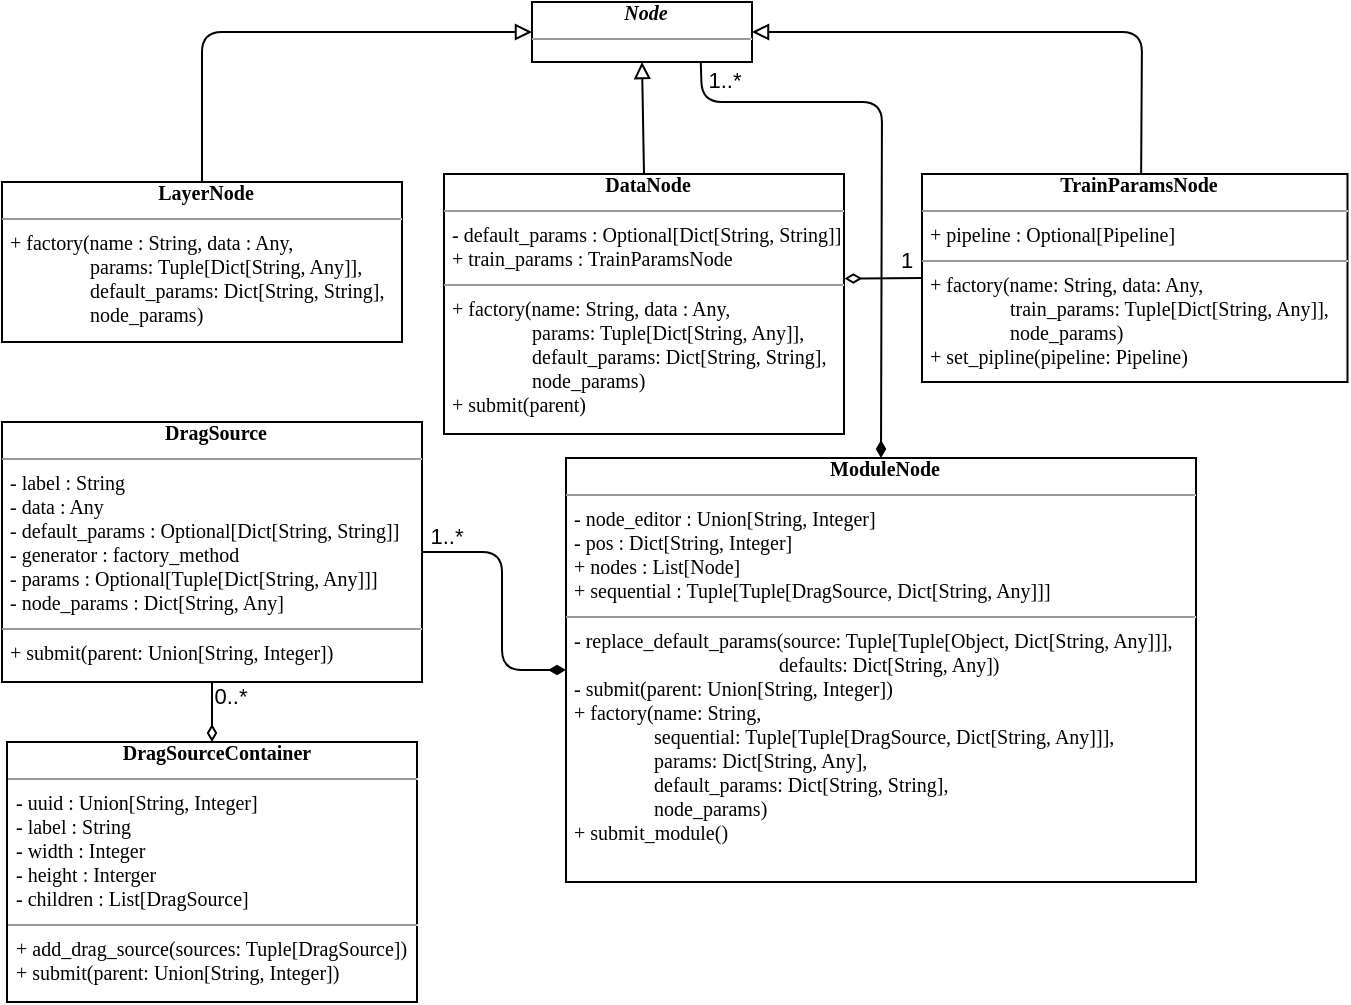 <mxfile>
    <diagram id="K64mTiAPcThXWcO6knm4" name="sources">
        <mxGraphModel dx="769" dy="577" grid="1" gridSize="10" guides="1" tooltips="1" connect="1" arrows="1" fold="1" page="1" pageScale="1" pageWidth="850" pageHeight="1100" math="0" shadow="0">
            <root>
                <mxCell id="0"/>
                <mxCell id="1" parent="0"/>
                <mxCell id="QNui0WiKvgW3A6eW8whg-1" style="rounded=1;html=1;exitX=0.5;exitY=0;jettySize=auto;endArrow=block;dashed=0;endFill=0;exitDx=0;exitDy=0;entryX=0.5;entryY=1;entryDx=0;entryDy=0;" parent="1" source="QNui0WiKvgW3A6eW8whg-4" target="QNui0WiKvgW3A6eW8whg-5" edge="1">
                    <mxGeometry relative="1" as="geometry">
                        <mxPoint x="540" y="322.0" as="targetPoint"/>
                    </mxGeometry>
                </mxCell>
                <mxCell id="QNui0WiKvgW3A6eW8whg-2" style="rounded=1;html=1;exitX=0.5;exitY=0;jettySize=auto;endArrow=block;dashed=0;endFill=0;entryX=0;entryY=0.5;entryDx=0;entryDy=0;exitDx=0;exitDy=0;" parent="1" source="QNui0WiKvgW3A6eW8whg-9" target="QNui0WiKvgW3A6eW8whg-5" edge="1">
                    <mxGeometry relative="1" as="geometry">
                        <Array as="points">
                            <mxPoint x="130" y="475"/>
                        </Array>
                        <mxPoint x="540" y="312" as="targetPoint"/>
                    </mxGeometry>
                </mxCell>
                <mxCell id="QNui0WiKvgW3A6eW8whg-3" style="rounded=1;html=1;entryX=1;entryY=0.5;jettySize=auto;endArrow=block;dashed=0;endFill=0;exitX=0.515;exitY=-0.004;exitDx=0;exitDy=0;entryDx=0;entryDy=0;exitPerimeter=0;" parent="1" source="QNui0WiKvgW3A6eW8whg-13" target="QNui0WiKvgW3A6eW8whg-5" edge="1">
                    <mxGeometry relative="1" as="geometry">
                        <Array as="points">
                            <mxPoint x="600" y="475"/>
                        </Array>
                        <mxPoint x="690" y="762" as="sourcePoint"/>
                    </mxGeometry>
                </mxCell>
                <mxCell id="QNui0WiKvgW3A6eW8whg-5" value="&lt;p style=&quot;text-align: center; margin: 0px 0px 0px 4px; font-size: 10px; font-family: Times, serif; color: rgb(0, 0, 0);&quot;&gt;&lt;b&gt;&lt;i&gt;Node&lt;/i&gt;&lt;/b&gt;&lt;/p&gt;&lt;hr size=&quot;1&quot;&gt;&lt;p style=&quot;margin:0px;text-align:start;margin-left:4px;;font-size:10.0px;font-family:Times,serif;color:#000000;&quot;&gt;&lt;br&gt;&lt;/p&gt;&lt;hr size=&quot;1&quot;&gt;&lt;p style=&quot;margin:0px;text-align:start;margin-left:4px;;font-size:10.0px;font-family:Times,serif;color:#000000;&quot;&gt;&lt;br&gt;&lt;/p&gt;" style="verticalAlign=top;align=left;overflow=fill;html=1;rounded=0;shadow=0;comic=0;labelBackgroundColor=none;strokeColor=black;strokeWidth=1;fillColor=#ffffff;" parent="1" vertex="1">
                    <mxGeometry x="295" y="460" width="110" height="30" as="geometry"/>
                </mxCell>
                <mxCell id="QNui0WiKvgW3A6eW8whg-6" style="html=1;entryX=0.5;entryY=0;entryDx=0;entryDy=0;endArrow=diamondThin;endFill=0;exitX=0.5;exitY=1;exitDx=0;exitDy=0;startArrow=none;startFill=0;" parent="1" source="QNui0WiKvgW3A6eW8whg-7" target="QNui0WiKvgW3A6eW8whg-8" edge="1">
                    <mxGeometry relative="1" as="geometry"/>
                </mxCell>
                <mxCell id="GwGj_2nGra1FbeCextQl-1" value="0..*" style="edgeLabel;html=1;align=center;verticalAlign=middle;resizable=0;points=[];" vertex="1" connectable="0" parent="QNui0WiKvgW3A6eW8whg-6">
                    <mxGeometry x="-0.638" y="1" relative="1" as="geometry">
                        <mxPoint x="8" y="1" as="offset"/>
                    </mxGeometry>
                </mxCell>
                <mxCell id="QNui0WiKvgW3A6eW8whg-7" value="&lt;p style=&quot;text-align: center; margin: 0px 0px 0px 4px; font-size: 10px; font-family: Times, serif; color: rgb(0, 0, 0);&quot;&gt;&lt;b&gt;DragSource&lt;/b&gt;&lt;/p&gt;&lt;hr size=&quot;1&quot;&gt;&lt;p style=&quot;margin:0px;text-align:start;margin-left:4px;;font-size:10.0px;font-family:Times,serif;color:#000000;&quot;&gt;- label : String&lt;br&gt;&lt;/p&gt;&lt;p style=&quot;margin:0px;text-align:start;margin-left:4px;;font-size:10.0px;font-family:Times,serif;color:#000000;&quot;&gt;- data : Any&lt;br&gt;- default_params : Optional[Dict[String, String]]&lt;br&gt;- generator : factory_method&lt;br&gt;- params : Optional[Tuple[Dict[String, Any]]]&lt;/p&gt;&lt;p style=&quot;margin:0px;text-align:start;margin-left:4px;;font-size:10.0px;font-family:Times,serif;color:#000000;&quot;&gt;- node_params : Dict[String, Any]&lt;br&gt;&lt;/p&gt;&lt;hr size=&quot;1&quot;&gt;&lt;p style=&quot;margin:0px;text-align:start;margin-left:4px;;font-size:10.0px;font-family:Times,serif;color:#000000;&quot;&gt;+ submit(parent: Union[String, Integer])&lt;/p&gt;" style="verticalAlign=top;align=left;overflow=fill;html=1;rounded=0;shadow=0;comic=0;labelBackgroundColor=none;strokeColor=black;strokeWidth=1;fillColor=#ffffff;" parent="1" vertex="1">
                    <mxGeometry x="30" y="670" width="210" height="130" as="geometry"/>
                </mxCell>
                <mxCell id="QNui0WiKvgW3A6eW8whg-8" value="&lt;p style=&quot;text-align: center; margin: 0px 0px 0px 4px; font-size: 10px; font-family: Times, serif; color: rgb(0, 0, 0);&quot;&gt;&lt;b&gt;DragSourceContainer&lt;/b&gt;&lt;/p&gt;&lt;hr size=&quot;1&quot;&gt;&lt;p style=&quot;margin:0px;text-align:start;margin-left:4px;;font-size:10.0px;font-family:Times,serif;color:#000000;&quot;&gt;- uuid : Union[String, Integer]&lt;br&gt;- label : String&lt;br&gt;- width : Integer&lt;/p&gt;&lt;p style=&quot;margin:0px;text-align:start;margin-left:4px;;font-size:10.0px;font-family:Times,serif;color:#000000;&quot;&gt;- height : Interger&lt;br&gt;&lt;/p&gt;&lt;p style=&quot;margin:0px;text-align:start;margin-left:4px;;font-size:10.0px;font-family:Times,serif;color:#000000;&quot;&gt;- children : List[DragSource]&lt;br&gt;&lt;/p&gt;&lt;hr size=&quot;1&quot;&gt;&lt;p style=&quot;margin:0px;text-align:start;margin-left:4px;;font-size:10.0px;font-family:Times,serif;color:#000000;&quot;&gt;+ add_drag_source(sources: Tuple[DragSource])&lt;br&gt;+ submit(parent: Union[String, Integer])&lt;/p&gt;" style="verticalAlign=top;align=left;overflow=fill;html=1;rounded=0;shadow=0;comic=0;labelBackgroundColor=none;strokeColor=black;strokeWidth=1;fillColor=#ffffff;" parent="1" vertex="1">
                    <mxGeometry x="32.5" y="830" width="205" height="130" as="geometry"/>
                </mxCell>
                <mxCell id="QNui0WiKvgW3A6eW8whg-9" value="&lt;p style=&quot;text-align: center; margin: 0px 0px 0px 4px; font-size: 10px; font-family: Times, serif; color: rgb(0, 0, 0);&quot;&gt;&lt;b&gt;LayerNode&lt;/b&gt;&lt;/p&gt;&lt;hr size=&quot;1&quot;&gt;&lt;p style=&quot;margin:0px;text-align:start;margin-left:4px;;font-size:10.0px;font-family:Times,serif;color:#000000;&quot;&gt;+ factory(name : String, data : Any,&amp;nbsp;&lt;/p&gt;&lt;p style=&quot;margin:0px;text-align:start;margin-left:4px;;font-size:10.0px;font-family:Times,serif;color:#000000;&quot;&gt;&lt;span style=&quot;&quot;&gt;&#9;&lt;/span&gt;&lt;span style=&quot;&quot;&gt;&#9;&lt;/span&gt;&lt;span style=&quot;white-space: pre;&quot;&gt;&#9;&lt;/span&gt;&lt;span style=&quot;white-space: pre;&quot;&gt;&#9;&lt;/span&gt;params: Tuple[Dict[String, Any]],&amp;nbsp;&lt;/p&gt;&lt;p style=&quot;margin:0px;text-align:start;margin-left:4px;;font-size:10.0px;font-family:Times,serif;color:#000000;&quot;&gt;&lt;span style=&quot;&quot;&gt;&#9;&lt;/span&gt;&lt;span style=&quot;&quot;&gt;&#9;&lt;/span&gt;&lt;span style=&quot;white-space: pre;&quot;&gt;&#9;&lt;/span&gt;&lt;span style=&quot;white-space: pre;&quot;&gt;&#9;&lt;/span&gt;default_params: Dict[String, String],&lt;/p&gt;&lt;p style=&quot;margin:0px;text-align:start;margin-left:4px;;font-size:10.0px;font-family:Times,serif;color:#000000;&quot;&gt;&lt;span style=&quot;white-space: pre;&quot;&gt;&#9;&lt;/span&gt;&lt;span style=&quot;white-space: pre;&quot;&gt;&#9;&lt;/span&gt;node_params)&lt;/p&gt;" style="verticalAlign=top;align=left;overflow=fill;html=1;rounded=0;shadow=0;comic=0;labelBackgroundColor=none;strokeColor=black;strokeWidth=1;fillColor=#ffffff;" parent="1" vertex="1">
                    <mxGeometry x="30" y="550" width="200" height="80" as="geometry"/>
                </mxCell>
                <mxCell id="QNui0WiKvgW3A6eW8whg-10" style="html=1;entryX=1;entryY=0.5;entryDx=0;entryDy=0;endArrow=none;endFill=0;startArrow=diamondThin;startFill=1;exitX=0;exitY=0.5;exitDx=0;exitDy=0;" parent="1" target="QNui0WiKvgW3A6eW8whg-7" edge="1" source="QNui0WiKvgW3A6eW8whg-12">
                    <mxGeometry relative="1" as="geometry">
                        <mxPoint x="310" y="794" as="sourcePoint"/>
                        <Array as="points">
                            <mxPoint x="280" y="794"/>
                            <mxPoint x="280" y="735"/>
                        </Array>
                    </mxGeometry>
                </mxCell>
                <mxCell id="9Xu86F9LhHJZXBnwUDhi-4" value="1..*" style="edgeLabel;html=1;align=center;verticalAlign=middle;resizable=0;points=[];" vertex="1" connectable="0" parent="QNui0WiKvgW3A6eW8whg-10">
                    <mxGeometry x="0.825" y="-1" relative="1" as="geometry">
                        <mxPoint y="-7" as="offset"/>
                    </mxGeometry>
                </mxCell>
                <mxCell id="QNui0WiKvgW3A6eW8whg-12" value="&lt;p style=&quot;text-align: center; margin: 0px 0px 0px 4px; font-size: 10px; font-family: Times, serif; color: rgb(0, 0, 0);&quot;&gt;&lt;b&gt;ModuleNode&lt;/b&gt;&lt;/p&gt;&lt;hr size=&quot;1&quot;&gt;&lt;p style=&quot;margin:0px;text-align:start;margin-left:4px;;font-size:10.0px;font-family:Times,serif;color:#000000;&quot;&gt;- node_editor : Union[String, Integer]&lt;br&gt;- pos : Dict[String, Integer]&lt;br&gt;&lt;/p&gt;&lt;p style=&quot;margin:0px;text-align:start;margin-left:4px;;font-size:10.0px;font-family:Times,serif;color:#000000;&quot;&gt;+ nodes : List[Node]&lt;br&gt;+ sequential : Tuple[Tuple[DragSource, Dict[String, Any]]]&lt;/p&gt;&lt;hr size=&quot;1&quot;&gt;&lt;p style=&quot;margin:0px;text-align:start;margin-left:4px;;font-size:10.0px;font-family:Times,serif;color:#000000;&quot;&gt;&lt;span style=&quot;background-color: initial;&quot;&gt;- replace_default_params(source: Tuple[Tuple[Object, Dict[String, Any]]],&amp;nbsp;&lt;/span&gt;&lt;br&gt;&lt;/p&gt;&lt;p style=&quot;margin:0px;text-align:start;margin-left:4px;;font-size:10.0px;font-family:Times,serif;color:#000000;&quot;&gt;&lt;span style=&quot;&quot;&gt;&#9;&lt;/span&gt;&lt;span style=&quot;&quot;&gt;&#9;&lt;/span&gt;&lt;span style=&quot;&quot;&gt;&#9;&lt;/span&gt;&lt;span style=&quot;&quot;&gt;&#9;&lt;/span&gt;&lt;span style=&quot;&quot;&gt;&#9;&lt;/span&gt;&lt;span style=&quot;&quot;&gt;&#9;&lt;/span&gt;&lt;span style=&quot;&quot;&gt;&#9;&lt;/span&gt;&lt;span style=&quot;&quot;&gt;&#9;&lt;/span&gt;&lt;span style=&quot;&quot;&gt;&#9;&lt;/span&gt;&lt;span style=&quot;&quot;&gt;&#9;&lt;/span&gt;&amp;nbsp; &lt;span style=&quot;white-space: pre;&quot;&gt;&#9;&lt;/span&gt;&lt;span style=&quot;white-space: pre;&quot;&gt;&#9;&lt;/span&gt;&lt;span style=&quot;white-space: pre;&quot;&gt;&#9;&lt;/span&gt;&lt;span style=&quot;white-space: pre;&quot;&gt;&#9;&lt;/span&gt;&lt;span style=&quot;white-space: pre;&quot;&gt;&#9;&lt;/span&gt;&amp;nbsp;defaults: Dict[String, Any])&lt;br&gt;- submit(parent: Union[String, Integer])&lt;/p&gt;&lt;p style=&quot;border-color: var(--border-color); margin: 0px 0px 0px 4px; font-size: 10px; font-family: Times, serif;&quot;&gt;&lt;font color=&quot;#000000&quot;&gt;+ factory(name: String,&amp;nbsp;&lt;/font&gt;&lt;/p&gt;&lt;p style=&quot;border-color: var(--border-color); margin: 0px 0px 0px 4px; font-size: 10px; font-family: Times, serif;&quot;&gt;&lt;font color=&quot;#000000&quot;&gt;&lt;span style=&quot;border-color: var(--border-color);&quot;&gt;&#9;&lt;/span&gt;&lt;span style=&quot;border-color: var(--border-color);&quot;&gt;&#9;&lt;/span&gt;&lt;span style=&quot;white-space: pre;&quot;&gt;&#9;&lt;/span&gt;&lt;span style=&quot;white-space: pre;&quot;&gt;&#9;&lt;/span&gt;sequential: Tuple[Tuple[DragSource, Dict[String, Any]]],&amp;nbsp;&lt;/font&gt;&lt;/p&gt;&lt;p style=&quot;border-color: var(--border-color); margin: 0px 0px 0px 4px; font-size: 10px; font-family: Times, serif;&quot;&gt;&lt;font color=&quot;#000000&quot;&gt;&lt;span style=&quot;border-color: var(--border-color);&quot;&gt;&lt;/span&gt;&lt;span style=&quot;border-color: var(--border-color);&quot;&gt;&lt;/span&gt;&lt;span style=&quot;border-color: var(--border-color);&quot;&gt;&#9;&lt;/span&gt;&lt;span style=&quot;border-color: var(--border-color);&quot;&gt;&#9;&lt;/span&gt;&lt;span style=&quot;white-space: pre;&quot;&gt;&#9;&lt;/span&gt;&lt;span style=&quot;white-space: pre;&quot;&gt;&#9;&lt;/span&gt;params: Dict[String, Any],&amp;nbsp;&lt;/font&gt;&lt;/p&gt;&lt;p style=&quot;border-color: var(--border-color); margin: 0px 0px 0px 4px; font-size: 10px; font-family: Times, serif;&quot;&gt;&lt;font color=&quot;#000000&quot;&gt;&lt;span style=&quot;border-color: var(--border-color);&quot;&gt;&#9;&lt;/span&gt;&lt;span style=&quot;border-color: var(--border-color);&quot;&gt;&#9;&lt;/span&gt;&lt;span style=&quot;white-space: pre;&quot;&gt;&#9;&lt;/span&gt;&lt;span style=&quot;white-space: pre;&quot;&gt;&#9;&lt;/span&gt;default_params: Dict[String, String],&lt;br&gt;&lt;span style=&quot;white-space: pre;&quot;&gt;&#9;&lt;/span&gt;&lt;span style=&quot;white-space: pre;&quot;&gt;&#9;&lt;/span&gt;node_params)&lt;/font&gt;&lt;/p&gt;&lt;p style=&quot;margin:0px;text-align:start;margin-left:4px;;font-size:10.0px;font-family:Times,serif;color:#000000;&quot;&gt;+ submit_module()&lt;/p&gt;" style="verticalAlign=top;align=left;overflow=fill;html=1;rounded=0;shadow=0;comic=0;labelBackgroundColor=none;strokeColor=black;strokeWidth=1;fillColor=#ffffff;" parent="1" vertex="1">
                    <mxGeometry x="312" y="688" width="315" height="212" as="geometry"/>
                </mxCell>
                <mxCell id="QNui0WiKvgW3A6eW8whg-13" value="&lt;p style=&quot;text-align: center; margin: 0px 0px 0px 4px; font-size: 10px; font-family: Times, serif; color: rgb(0, 0, 0);&quot;&gt;&lt;b&gt;TrainParamsNode&lt;/b&gt;&lt;/p&gt;&lt;hr size=&quot;1&quot;&gt;&lt;p style=&quot;margin:0px;text-align:start;margin-left:4px;;font-size:10.0px;font-family:Times,serif;color:#000000;&quot;&gt;+ pipeline : Optional[Pipeline]&lt;/p&gt;&lt;hr size=&quot;1&quot;&gt;&lt;p style=&quot;margin:0px;text-align:start;margin-left:4px;;font-size:10.0px;font-family:Times,serif;color:#000000;&quot;&gt;+ factory(name: String, data: Any,&amp;nbsp;&lt;/p&gt;&lt;p style=&quot;margin:0px;text-align:start;margin-left:4px;;font-size:10.0px;font-family:Times,serif;color:#000000;&quot;&gt;&lt;span style=&quot;white-space: pre;&quot;&gt;&#9;&lt;/span&gt;&lt;span style=&quot;white-space: pre;&quot;&gt;&#9;&lt;/span&gt;train_params: Tuple[Dict[String, Any]],&lt;br&gt;&lt;span style=&quot;white-space: pre;&quot;&gt;&#9;&lt;/span&gt;&lt;span style=&quot;white-space: pre;&quot;&gt;&#9;&lt;/span&gt;node_params)&lt;br&gt;+ set_pipline(pipeline: Pipeline)&lt;/p&gt;" style="verticalAlign=top;align=left;overflow=fill;html=1;rounded=0;shadow=0;comic=0;labelBackgroundColor=none;strokeColor=black;strokeWidth=1;fillColor=#ffffff;" parent="1" vertex="1">
                    <mxGeometry x="490" y="546" width="212.75" height="104" as="geometry"/>
                </mxCell>
                <mxCell id="QNui0WiKvgW3A6eW8whg-14" style="rounded=1;html=1;entryX=1.001;entryY=0.402;jettySize=auto;endArrow=diamondThin;dashed=0;endFill=0;entryDx=0;entryDy=0;exitX=0;exitY=0.5;exitDx=0;exitDy=0;entryPerimeter=0;" parent="1" source="QNui0WiKvgW3A6eW8whg-13" target="QNui0WiKvgW3A6eW8whg-4" edge="1">
                    <mxGeometry relative="1" as="geometry">
                        <mxPoint x="720.0" y="820.005" as="sourcePoint"/>
                        <mxPoint x="640.0" y="642.188" as="targetPoint"/>
                    </mxGeometry>
                </mxCell>
                <mxCell id="9Xu86F9LhHJZXBnwUDhi-1" value="1" style="edgeLabel;html=1;align=center;verticalAlign=middle;resizable=0;points=[];" vertex="1" connectable="0" parent="QNui0WiKvgW3A6eW8whg-14">
                    <mxGeometry x="-0.568" y="-1" relative="1" as="geometry">
                        <mxPoint y="-8" as="offset"/>
                    </mxGeometry>
                </mxCell>
                <mxCell id="QNui0WiKvgW3A6eW8whg-15" value="" style="html=1;exitX=0.5;exitY=0;exitDx=0;exitDy=0;endArrow=none;endFill=0;entryX=0.767;entryY=0.991;entryDx=0;entryDy=0;entryPerimeter=0;startArrow=diamondThin;startFill=1;" parent="1" source="QNui0WiKvgW3A6eW8whg-12" target="QNui0WiKvgW3A6eW8whg-5" edge="1">
                    <mxGeometry relative="1" as="geometry">
                        <Array as="points">
                            <mxPoint x="470" y="510"/>
                            <mxPoint x="380" y="510"/>
                        </Array>
                        <mxPoint x="595" y="958" as="sourcePoint"/>
                        <mxPoint x="425" y="490" as="targetPoint"/>
                    </mxGeometry>
                </mxCell>
                <mxCell id="9Xu86F9LhHJZXBnwUDhi-2" value="1..*" style="edgeLabel;html=1;align=center;verticalAlign=middle;resizable=0;points=[];" vertex="1" connectable="0" parent="QNui0WiKvgW3A6eW8whg-15">
                    <mxGeometry x="0.829" y="-2" relative="1" as="geometry">
                        <mxPoint x="6" y="-9" as="offset"/>
                    </mxGeometry>
                </mxCell>
                <mxCell id="QNui0WiKvgW3A6eW8whg-4" value="&lt;p style=&quot;text-align: center; margin: 0px 0px 0px 4px; font-size: 10px; font-family: Times, serif; color: rgb(0, 0, 0);&quot;&gt;&lt;b&gt;DataNode&lt;/b&gt;&lt;/p&gt;&lt;hr size=&quot;1&quot;&gt;&lt;p style=&quot;margin:0px;text-align:start;margin-left:4px;;font-size:10.0px;font-family:Times,serif;color:#000000;&quot;&gt;- default_params : Optional[Dict[String, String]]&lt;br&gt;+ train_params : TrainParamsNode&lt;/p&gt;&lt;hr size=&quot;1&quot;&gt;&lt;p style=&quot;margin:0px;text-align:start;margin-left:4px;;font-size:10.0px;font-family:Times,serif;color:#000000;&quot;&gt;+ factory(name: String, data : Any,&amp;nbsp;&lt;/p&gt;&lt;p style=&quot;margin:0px;text-align:start;margin-left:4px;;font-size:10.0px;font-family:Times,serif;color:#000000;&quot;&gt;&lt;span style=&quot;&quot;&gt;&#9;&lt;/span&gt;&lt;span style=&quot;&quot;&gt;&#9;&lt;/span&gt;&lt;span style=&quot;white-space: pre;&quot;&gt;&#9;&lt;/span&gt;&lt;span style=&quot;white-space: pre;&quot;&gt;&#9;&lt;/span&gt;params: Tuple[Dict[String, Any]],&amp;nbsp;&lt;/p&gt;&lt;p style=&quot;margin:0px;text-align:start;margin-left:4px;;font-size:10.0px;font-family:Times,serif;color:#000000;&quot;&gt;&lt;span style=&quot;&quot;&gt;&#9;&lt;/span&gt;&lt;span style=&quot;&quot;&gt;&#9;&lt;/span&gt;&lt;span style=&quot;white-space: pre;&quot;&gt;&#9;&lt;/span&gt;&lt;span style=&quot;white-space: pre;&quot;&gt;&#9;&lt;/span&gt;default_params: Dict[String, String],&lt;/p&gt;&lt;p style=&quot;margin:0px;text-align:start;margin-left:4px;;font-size:10.0px;font-family:Times,serif;color:#000000;&quot;&gt;&lt;span style=&quot;white-space: pre;&quot;&gt;&#9;&lt;/span&gt;&lt;span style=&quot;white-space: pre;&quot;&gt;&#9;&lt;/span&gt;node_params)&lt;br&gt;+ submit(parent)&lt;/p&gt;" style="verticalAlign=top;align=left;overflow=fill;html=1;rounded=0;shadow=0;comic=0;labelBackgroundColor=none;strokeColor=black;strokeWidth=1;fillColor=#ffffff;" parent="1" vertex="1">
                    <mxGeometry x="251" y="546" width="200" height="130" as="geometry"/>
                </mxCell>
            </root>
        </mxGraphModel>
    </diagram>
    <diagram id="6r_xpKXERiTlyDhPkCjZ" name="nodes">
        <mxGraphModel dx="1103" dy="696" grid="1" gridSize="10" guides="1" tooltips="1" connect="1" arrows="1" fold="1" page="1" pageScale="1" pageWidth="850" pageHeight="1100" math="0" shadow="0">
            <root>
                <mxCell id="0"/>
                <mxCell id="1" parent="0"/>
                <mxCell id="HkJWCfvpSoQ0pwpmEEpQ-1" style="edgeStyle=none;html=1;entryX=0.995;entryY=0.405;entryDx=0;entryDy=0;endArrow=diamondThin;endFill=1;entryPerimeter=0;" parent="1" target="HkJWCfvpSoQ0pwpmEEpQ-7" edge="1">
                    <mxGeometry relative="1" as="geometry">
                        <Array as="points">
                            <mxPoint x="390" y="250"/>
                            <mxPoint x="320" y="250"/>
                            <mxPoint x="320" y="160"/>
                        </Array>
                        <mxPoint x="390" y="270" as="sourcePoint"/>
                    </mxGeometry>
                </mxCell>
                <mxCell id="J3j2OiS86Yg63V_dSSBG-4" value="0..*" style="edgeLabel;html=1;align=center;verticalAlign=middle;resizable=0;points=[];" vertex="1" connectable="0" parent="HkJWCfvpSoQ0pwpmEEpQ-1">
                    <mxGeometry x="-0.922" relative="1" as="geometry">
                        <mxPoint x="-11" as="offset"/>
                    </mxGeometry>
                </mxCell>
                <mxCell id="HkJWCfvpSoQ0pwpmEEpQ-2" value="&lt;p style=&quot;text-align: center; margin: 0px 0px 0px 4px; font-size: 10px; font-family: Times, serif; color: rgb(0, 0, 0);&quot;&gt;&lt;b&gt;&lt;i&gt;Node&lt;/i&gt;&lt;/b&gt;&lt;/p&gt;&lt;hr size=&quot;1&quot;&gt;&lt;p style=&quot;margin:0px;text-align:start;margin-left:4px;;font-size:10.0px;font-family:Times,serif;color:#000000;&quot;&gt;- uuid : Union[String, Integer]&lt;br&gt;&lt;/p&gt;&lt;p style=&quot;margin:0px;text-align:start;margin-left:4px;;font-size:10.0px;font-family:Times,serif;color:#000000;&quot;&gt;# label : String&lt;br style=&quot;border-color: var(--border-color);&quot;&gt;# node_params : Dict[String, Any]&lt;br&gt;&lt;/p&gt;&lt;p style=&quot;margin:0px;text-align:start;margin-left:4px;;font-size:10.0px;font-family:Times,serif;color:#000000;&quot;&gt;# data : Any&lt;br&gt;# input_attributes : List[InputNodeAttribute]&lt;br&gt;# output_attributes : List[OutputNodeAttribute]&lt;br&gt;# params : List[ParamNode]&lt;br&gt;&lt;/p&gt;&lt;hr size=&quot;1&quot;&gt;&lt;p style=&quot;margin:0px;text-align:start;margin-left:4px;;font-size:10.0px;font-family:Times,serif;color:#000000;&quot;&gt;# add_input_attribute(attribute: InputNodeAttribute)&lt;br&gt;# add_output_attribute(attribute: OutputNodeAttribute)&lt;br&gt;# add_params(params: Tuple[Dict[String, Any]])&amp;nbsp;&lt;br&gt;# finish()&amp;nbsp;&amp;nbsp;&lt;br&gt;&lt;/p&gt;&lt;p style=&quot;margin:0px;text-align:start;margin-left:4px;;font-size:10.0px;font-family:Times,serif;color:#000000;&quot;&gt;# submit(parent)&lt;/p&gt;" style="verticalAlign=top;align=left;overflow=fill;html=1;rounded=0;shadow=0;comic=0;labelBackgroundColor=none;strokeColor=black;strokeWidth=1;fillColor=#ffffff;" parent="1" vertex="1">
                    <mxGeometry x="330.25" y="270" width="243" height="190" as="geometry"/>
                </mxCell>
                <mxCell id="HkJWCfvpSoQ0pwpmEEpQ-3" style="edgeStyle=none;html=1;endArrow=diamondThin;endFill=1;exitX=1.001;exitY=0.497;exitDx=0;exitDy=0;exitPerimeter=0;" parent="1" source="HkJWCfvpSoQ0pwpmEEpQ-5" edge="1">
                    <mxGeometry relative="1" as="geometry">
                        <mxPoint x="330" y="340" as="targetPoint"/>
                    </mxGeometry>
                </mxCell>
                <mxCell id="J3j2OiS86Yg63V_dSSBG-2" value="0..*" style="edgeLabel;html=1;align=center;verticalAlign=middle;resizable=0;points=[];" vertex="1" connectable="0" parent="HkJWCfvpSoQ0pwpmEEpQ-3">
                    <mxGeometry x="-0.683" y="1" relative="1" as="geometry">
                        <mxPoint x="2" y="-8" as="offset"/>
                    </mxGeometry>
                </mxCell>
                <mxCell id="HkJWCfvpSoQ0pwpmEEpQ-4" style="edgeStyle=none;html=1;entryX=-0.002;entryY=0.309;entryDx=0;entryDy=0;endArrow=none;endFill=0;entryPerimeter=0;startArrow=classic;startFill=1;dashed=1;" parent="1" source="HkJWCfvpSoQ0pwpmEEpQ-5" target="HkJWCfvpSoQ0pwpmEEpQ-6" edge="1">
                    <mxGeometry relative="1" as="geometry">
                        <Array as="points">
                            <mxPoint x="170" y="240"/>
                            <mxPoint x="300" y="240"/>
                            <mxPoint x="300" y="144"/>
                        </Array>
                    </mxGeometry>
                </mxCell>
                <mxCell id="HkJWCfvpSoQ0pwpmEEpQ-5" value="&lt;p style=&quot;text-align: center; margin: 0px 0px 0px 4px; font-size: 10px; font-family: Times, serif; color: rgb(0, 0, 0);&quot;&gt;&lt;b&gt;InputNodeAttribute&lt;/b&gt;&lt;/p&gt;&lt;hr size=&quot;1&quot;&gt;&lt;p style=&quot;margin:0px;text-align:start;margin-left:4px;;font-size:10.0px;font-family:Times,serif;color:#000000;&quot;&gt;- uuid : Union[String, Integer]&lt;br&gt;&lt;/p&gt;&lt;p style=&quot;margin:0px;text-align:start;margin-left:4px;;font-size:10.0px;font-family:Times,serif;color:#000000;&quot;&gt;- linked_out_attr : OutputNodeAttribute&lt;/p&gt;&lt;p style=&quot;margin:0px;text-align:start;margin-left:4px;;font-size:10.0px;font-family:Times,serif;color:#000000;&quot;&gt;- label : String&lt;br&gt;&lt;/p&gt;&lt;hr size=&quot;1&quot;&gt;&lt;p style=&quot;margin:0px;text-align:start;margin-left:4px;;font-size:10.0px;font-family:Times,serif;color:#000000;&quot;&gt;+ get_node() : Node&lt;/p&gt;&lt;p style=&quot;margin:0px;text-align:start;margin-left:4px;;font-size:10.0px;font-family:Times,serif;color:#000000;&quot;&gt;+ set_linked_attr(out_attr: OutputNodeAttribute)&lt;br&gt;+ reset_linked_attr()&lt;br&gt;# submit(parent: Union[String, Integer])&lt;/p&gt;" style="verticalAlign=top;align=left;overflow=fill;html=1;rounded=0;shadow=0;comic=0;labelBackgroundColor=none;strokeColor=black;strokeWidth=1;fillColor=#ffffff;" parent="1" vertex="1">
                    <mxGeometry x="59" y="275" width="220" height="130" as="geometry"/>
                </mxCell>
                <mxCell id="HkJWCfvpSoQ0pwpmEEpQ-6" value="&lt;p style=&quot;text-align: center; margin: 0px 0px 0px 4px; font-size: 10px; font-family: Times, serif; color: rgb(0, 0, 0);&quot;&gt;&lt;b&gt;LinkNode&lt;/b&gt;&lt;/p&gt;&lt;hr size=&quot;1&quot;&gt;&lt;p style=&quot;margin:0px;text-align:start;margin-left:4px;;font-size:10.0px;font-family:Times,serif;color:#000000;&quot;&gt;- uuid : Union[String, Integer]&lt;br&gt;&lt;/p&gt;&lt;p style=&quot;margin:0px;text-align:start;margin-left:4px;;font-size:10.0px;font-family:Times,serif;color:#000000;&quot;&gt;- input_attr : InputNodeAttribute&lt;br&gt;- output_attr : OutputNodeAttribute&lt;br&gt;&lt;/p&gt;&lt;hr size=&quot;1&quot;&gt;&lt;p style=&quot;margin:0px;text-align:start;margin-left:4px;;font-size:10.0px;font-family:Times,serif;color:#000000;&quot;&gt;&lt;u&gt;- delink_callback(node_editor_uuid: Union[String, Integer],&amp;nbsp;&lt;/u&gt;&lt;/p&gt;&lt;p style=&quot;margin:0px;text-align:start;margin-left:4px;;font-size:10.0px;font-family:Times,serif;color:#000000;&quot;&gt;&lt;u&gt;&lt;span style=&quot;white-space: pre;&quot;&gt;&#9;&lt;/span&gt;&lt;span style=&quot;white-space: pre;&quot;&gt;&#9;&lt;/span&gt;&lt;span style=&quot;white-space: pre;&quot;&gt;&#9;&lt;/span&gt;&amp;nbsp; &amp;nbsp; &amp;nbsp;link_uuid: Union[String, Integer])&lt;br&gt;- link_callback(node_editor_uuid: Union[String, Integer],&amp;nbsp;&lt;/u&gt;&lt;/p&gt;&lt;p style=&quot;margin:0px;text-align:start;margin-left:4px;;font-size:10.0px;font-family:Times,serif;color:#000000;&quot;&gt;&lt;u&gt;&lt;span style=&quot;white-space: pre;&quot;&gt;&#9;&lt;/span&gt;&lt;span style=&quot;white-space: pre;&quot;&gt;&#9;&lt;/span&gt;&lt;span style=&quot;white-space: pre;&quot;&gt;&#9;&lt;/span&gt;&amp;nbsp;in_out_uuids: Tuple[2])&lt;/u&gt;&lt;br&gt;+ get_attrs() : Tuple[Integer, Integer]&lt;/p&gt;" style="verticalAlign=top;align=left;overflow=fill;html=1;rounded=0;shadow=0;comic=0;labelBackgroundColor=none;strokeColor=black;strokeWidth=1;fillColor=#ffffff;" parent="1" vertex="1">
                    <mxGeometry x="326.88" y="100" width="249.75" height="142.5" as="geometry"/>
                </mxCell>
                <mxCell id="HkJWCfvpSoQ0pwpmEEpQ-7" value="&lt;p style=&quot;text-align: center; margin: 0px 0px 0px 4px; font-size: 10px; font-family: Times, serif; color: rgb(0, 0, 0);&quot;&gt;&lt;b&gt;NodeEditor&lt;/b&gt;&lt;/p&gt;&lt;hr size=&quot;1&quot;&gt;&lt;p style=&quot;margin:0px;text-align:start;margin-left:4px;;font-size:10.0px;font-family:Times,serif;color:#000000;&quot;&gt;- uuid : Union[String, Integer]&lt;br&gt;&lt;/p&gt;&lt;p style=&quot;margin:0px;text-align:start;margin-left:4px;;font-size:10.0px;font-family:Times,serif;color:#000000;&quot;&gt;- nodes : List[Node]&lt;br&gt;&lt;/p&gt;&lt;hr size=&quot;1&quot;&gt;&lt;p style=&quot;margin:0px;text-align:start;margin-left:4px;;font-size:10.0px;font-family:Times,serif;color:#000000;&quot;&gt;+ add_node(node: Node)&lt;br&gt;+ on_drop(sender, app_data, node_params)&lt;/p&gt;&lt;p style=&quot;margin:0px;text-align:start;margin-left:4px;;font-size:10.0px;font-family:Times,serif;color:#000000;&quot;&gt;+ clear()&lt;br&gt;- submit(parent: Union[String, Integer])&lt;/p&gt;" style="verticalAlign=top;align=left;overflow=fill;html=1;rounded=0;shadow=0;comic=0;labelBackgroundColor=none;strokeColor=black;strokeWidth=1;fillColor=#ffffff;" parent="1" vertex="1">
                    <mxGeometry x="100" y="111.25" width="186" height="120" as="geometry"/>
                </mxCell>
                <mxCell id="HkJWCfvpSoQ0pwpmEEpQ-8" style="edgeStyle=none;html=1;entryX=1.001;entryY=0.42;entryDx=0;entryDy=0;entryPerimeter=0;endArrow=diamondThin;endFill=1;" parent="1" source="HkJWCfvpSoQ0pwpmEEpQ-10" target="HkJWCfvpSoQ0pwpmEEpQ-2" edge="1">
                    <mxGeometry relative="1" as="geometry"/>
                </mxCell>
                <mxCell id="J3j2OiS86Yg63V_dSSBG-3" value="0..*" style="edgeLabel;html=1;align=center;verticalAlign=middle;resizable=0;points=[];" vertex="1" connectable="0" parent="HkJWCfvpSoQ0pwpmEEpQ-8">
                    <mxGeometry x="-0.701" y="-1" relative="1" as="geometry">
                        <mxPoint x="-2" y="-7" as="offset"/>
                    </mxGeometry>
                </mxCell>
                <mxCell id="HkJWCfvpSoQ0pwpmEEpQ-9" style="edgeStyle=none;html=1;entryX=1.002;entryY=0.387;entryDx=0;entryDy=0;endArrow=none;endFill=0;exitX=0.5;exitY=0;exitDx=0;exitDy=0;entryPerimeter=0;startArrow=classic;startFill=1;dashed=1;" parent="1" source="HkJWCfvpSoQ0pwpmEEpQ-10" target="HkJWCfvpSoQ0pwpmEEpQ-6" edge="1">
                    <mxGeometry relative="1" as="geometry">
                        <Array as="points">
                            <mxPoint x="730" y="240"/>
                            <mxPoint x="600" y="240"/>
                            <mxPoint x="600" y="155"/>
                        </Array>
                    </mxGeometry>
                </mxCell>
                <mxCell id="HkJWCfvpSoQ0pwpmEEpQ-10" value="&lt;p style=&quot;text-align: center; margin: 0px 0px 0px 4px; font-size: 10px; font-family: Times, serif; color: rgb(0, 0, 0);&quot;&gt;&lt;b&gt;OutputNodeAttribute&lt;/b&gt;&lt;/p&gt;&lt;hr size=&quot;1&quot;&gt;&lt;p style=&quot;margin:0px;text-align:start;margin-left:4px;;font-size:10.0px;font-family:Times,serif;color:#000000;&quot;&gt;- uuid : Union[String, Integer]&lt;br&gt;&lt;/p&gt;&lt;p style=&quot;margin:0px;text-align:start;margin-left:4px;;font-size:10.0px;font-family:Times,serif;color:#000000;&quot;&gt;- children : List[InputNodeAttributes]&lt;br&gt;+ label : String&lt;/p&gt;&lt;hr size=&quot;1&quot;&gt;&lt;p style=&quot;margin:0px;text-align:start;margin-left:4px;;font-size:10.0px;font-family:Times,serif;color:#000000;&quot;&gt;+ add_child(&lt;span style=&quot;background-color: initial;&quot;&gt;child: InputNodeAttribute)&lt;/span&gt;&lt;/p&gt;&lt;p style=&quot;margin:0px;text-align:start;margin-left:4px;;font-size:10.0px;font-family:Times,serif;color:#000000;&quot;&gt;+ remove_child(&lt;span style=&quot;background-color: initial;&quot;&gt;child: InputNodeAttribute)&lt;/span&gt;&lt;/p&gt;&lt;p style=&quot;margin:0px;text-align:start;margin-left:4px;;font-size:10.0px;font-family:Times,serif;color:#000000;&quot;&gt;# submit(parent: Union[String, Integer])&lt;/p&gt;" style="verticalAlign=top;align=left;overflow=fill;html=1;rounded=0;shadow=0;comic=0;labelBackgroundColor=none;strokeColor=black;strokeWidth=1;fillColor=#ffffff;" parent="1" vertex="1">
                    <mxGeometry x="626.81" y="290" width="204.88" height="120" as="geometry"/>
                </mxCell>
                <mxCell id="HkJWCfvpSoQ0pwpmEEpQ-11" style="edgeStyle=none;html=1;entryX=-0.002;entryY=0.483;entryDx=0;entryDy=0;endArrow=diamondThin;endFill=1;exitX=1;exitY=0.5;exitDx=0;exitDy=0;entryPerimeter=0;" parent="1" source="HkJWCfvpSoQ0pwpmEEpQ-12" target="HkJWCfvpSoQ0pwpmEEpQ-2" edge="1">
                    <mxGeometry relative="1" as="geometry">
                        <Array as="points">
                            <mxPoint x="290" y="502"/>
                            <mxPoint x="290" y="362"/>
                        </Array>
                    </mxGeometry>
                </mxCell>
                <mxCell id="J3j2OiS86Yg63V_dSSBG-1" value="0..*" style="edgeLabel;html=1;align=center;verticalAlign=middle;resizable=0;points=[];" vertex="1" connectable="0" parent="HkJWCfvpSoQ0pwpmEEpQ-11">
                    <mxGeometry x="-0.922" y="1" relative="1" as="geometry">
                        <mxPoint x="4" y="-7" as="offset"/>
                    </mxGeometry>
                </mxCell>
                <mxCell id="HkJWCfvpSoQ0pwpmEEpQ-12" value="&lt;p style=&quot;text-align: center; margin: 0px 0px 0px 4px; font-size: 10px; font-family: Times, serif; color: rgb(0, 0, 0);&quot;&gt;&lt;b&gt;ParamNode&lt;/b&gt;&lt;/p&gt;&lt;hr size=&quot;1&quot;&gt;&lt;p style=&quot;margin:0px;text-align:start;margin-left:4px;;font-size:10.0px;font-family:Times,serif;color:#000000;&quot;&gt;- uuid : Union[String, Integer]&lt;br&gt;&lt;/p&gt;&lt;p style=&quot;margin:0px;text-align:start;margin-left:4px;;font-size:10.0px;font-family:Times,serif;color:#000000;&quot;&gt;- contaiiner_uuid : Union[String, Integer]&lt;/p&gt;&lt;p style=&quot;margin:0px;text-align:start;margin-left:4px;;font-size:10.0px;font-family:Times,serif;color:#000000;&quot;&gt;- label : String&lt;br&gt;- params : Dict[String, Any]&lt;br&gt;- type : String&lt;br&gt;&lt;/p&gt;&lt;hr size=&quot;1&quot;&gt;&lt;p style=&quot;margin:0px;text-align:start;margin-left:4px;;font-size:10.0px;font-family:Times,serif;color:#000000;&quot;&gt;# submit(parent)&lt;/p&gt;&lt;p style=&quot;margin:0px;text-align:start;margin-left:4px;;font-size:10.0px;font-family:Times,serif;color:#000000;&quot;&gt;- submit_in_container(parent, inner_type)&lt;/p&gt;&lt;p style=&quot;margin:0px;text-align:start;margin-left:4px;;font-size:10.0px;font-family:Times,serif;color:#000000;&quot;&gt;+ get_value(with_user_data) : Dict | None&lt;/p&gt;" style="verticalAlign=top;align=left;overflow=fill;html=1;rounded=0;shadow=0;comic=0;labelBackgroundColor=none;strokeColor=black;strokeWidth=1;fillColor=#ffffff;" parent="1" vertex="1">
                    <mxGeometry x="77.94" y="433.5" width="184.13" height="136.5" as="geometry"/>
                </mxCell>
            </root>
        </mxGraphModel>
    </diagram>
    <diagram id="dEwS33xX_CY719S7XQL1" name="Page-1">
        <mxGraphModel dx="1600" dy="1009" grid="1" gridSize="10" guides="1" tooltips="1" connect="1" arrows="1" fold="1" page="1" pageScale="1" pageWidth="850" pageHeight="1100" math="0" shadow="0">
            <root>
                <mxCell id="0"/>
                <mxCell id="1" parent="0"/>
                <mxCell id="64" style="rounded=1;html=1;exitX=0.447;exitY=-0.006;jettySize=auto;curved=0;endArrow=block;dashed=0;endFill=0;exitDx=0;exitDy=0;exitPerimeter=0;" parent="1" source="71" edge="1">
                    <mxGeometry relative="1" as="geometry">
                        <mxPoint x="550" y="280" as="targetPoint"/>
                        <Array as="points">
                            <mxPoint x="540" y="280"/>
                        </Array>
                    </mxGeometry>
                </mxCell>
                <mxCell id="65" style="rounded=1;html=1;exitX=0.648;exitY=0;jettySize=auto;endArrow=block;dashed=0;endFill=0;" parent="1" source="76" edge="1">
                    <mxGeometry relative="1" as="geometry">
                        <Array as="points">
                            <mxPoint x="350" y="550"/>
                            <mxPoint x="530" y="550"/>
                            <mxPoint x="530" y="270"/>
                        </Array>
                        <mxPoint x="550" y="270" as="targetPoint"/>
                    </mxGeometry>
                </mxCell>
                <mxCell id="69" style="rounded=1;html=1;entryX=0.621;entryY=1;jettySize=auto;endArrow=block;dashed=0;endFill=0;exitX=0.25;exitY=0;exitDx=0;exitDy=0;" parent="1" source="82" target="72" edge="1">
                    <mxGeometry relative="1" as="geometry">
                        <Array as="points">
                            <mxPoint x="700" y="710"/>
                        </Array>
                        <mxPoint x="700" y="720" as="sourcePoint"/>
                    </mxGeometry>
                </mxCell>
                <mxCell id="71" value="&lt;p style=&quot;text-align: center; margin: 0px 0px 0px 4px; font-size: 10px; font-family: Times, serif; color: rgb(0, 0, 0);&quot;&gt;&lt;b&gt;DataNode&lt;/b&gt;&lt;/p&gt;&lt;hr size=&quot;1&quot;&gt;&lt;p style=&quot;margin:0px;text-align:start;margin-left:4px;;font-size:10.0px;font-family:Times,serif;color:#000000;&quot;&gt;- default_params : Optional[Dict[String, String]]&lt;br&gt;+ train_params : TrainParamsNode&lt;/p&gt;&lt;hr size=&quot;1&quot;&gt;&lt;p style=&quot;margin:0px;text-align:start;margin-left:4px;;font-size:10.0px;font-family:Times,serif;color:#000000;&quot;&gt;+ factory(name: String, data : Any,&amp;nbsp;&lt;/p&gt;&lt;p style=&quot;margin:0px;text-align:start;margin-left:4px;;font-size:10.0px;font-family:Times,serif;color:#000000;&quot;&gt;&lt;span style=&quot;white-space: pre;&quot;&gt;&#9;&lt;/span&gt;&lt;span style=&quot;white-space: pre;&quot;&gt;&#9;&lt;/span&gt;params: Tuple[Dict[String, Any]],&amp;nbsp;&lt;/p&gt;&lt;p style=&quot;margin:0px;text-align:start;margin-left:4px;;font-size:10.0px;font-family:Times,serif;color:#000000;&quot;&gt;&lt;span style=&quot;white-space: pre;&quot;&gt;&#9;&lt;/span&gt;&lt;span style=&quot;white-space: pre;&quot;&gt;&#9;&lt;/span&gt;default_params: Dict[String, String])&lt;br&gt;+ submit(parent)&lt;/p&gt;" style="verticalAlign=top;align=left;overflow=fill;html=1;rounded=0;shadow=0;comic=0;labelBackgroundColor=none;strokeColor=black;strokeWidth=1;fillColor=#ffffff;" parent="1" vertex="1">
                    <mxGeometry x="450" y="570" width="200" height="120.75" as="geometry"/>
                </mxCell>
                <mxCell id="130" style="edgeStyle=none;html=1;entryX=0.995;entryY=0.405;entryDx=0;entryDy=0;endArrow=classic;endFill=1;exitX=0.25;exitY=0;exitDx=0;exitDy=0;entryPerimeter=0;" parent="1" source="72" target="79" edge="1">
                    <mxGeometry relative="1" as="geometry">
                        <Array as="points">
                            <mxPoint x="610" y="250"/>
                            <mxPoint x="540" y="250"/>
                            <mxPoint x="540" y="160"/>
                        </Array>
                    </mxGeometry>
                </mxCell>
                <mxCell id="72" value="&lt;p style=&quot;text-align: center; margin: 0px 0px 0px 4px; font-size: 10px; font-family: Times, serif; color: rgb(0, 0, 0);&quot;&gt;&lt;b&gt;&lt;i&gt;Node&lt;/i&gt;&lt;/b&gt;&lt;/p&gt;&lt;hr size=&quot;1&quot;&gt;&lt;p style=&quot;margin:0px;text-align:start;margin-left:4px;;font-size:10.0px;font-family:Times,serif;color:#000000;&quot;&gt;- uuid : Union[String, Integer]&lt;br&gt;&lt;/p&gt;&lt;p style=&quot;margin:0px;text-align:start;margin-left:4px;;font-size:10.0px;font-family:Times,serif;color:#000000;&quot;&gt;- label : String&lt;br style=&quot;border-color: var(--border-color);&quot;&gt;- node_params : Dict[String, Any]&lt;br&gt;&lt;/p&gt;&lt;p style=&quot;margin:0px;text-align:start;margin-left:4px;;font-size:10.0px;font-family:Times,serif;color:#000000;&quot;&gt;- data : Any&lt;br&gt;- input_attributes : List[InputNodeAttribute]&lt;br&gt;- output_attributes : List[OutputNodeAttribute]&lt;br&gt;- params : List[ParamNode]&lt;br&gt;&lt;/p&gt;&lt;hr size=&quot;1&quot;&gt;&lt;p style=&quot;margin:0px;text-align:start;margin-left:4px;;font-size:10.0px;font-family:Times,serif;color:#000000;&quot;&gt;# add_input_attribute(attribute: InputNodeAttribute)&lt;br&gt;# add_output_attribute(attribute: OutputNodeAttribute)&lt;br&gt;# add_params(params: Tuple[Dict[String, Any]])&lt;br&gt;# custom()&amp;nbsp;&lt;br&gt;# finish()&amp;nbsp;&amp;nbsp;&lt;br&gt;&lt;/p&gt;&lt;p style=&quot;margin:0px;text-align:start;margin-left:4px;;font-size:10.0px;font-family:Times,serif;color:#000000;&quot;&gt;# submit(parent)&lt;br&gt;&lt;/p&gt;&lt;p style=&quot;margin:0px;text-align:start;margin-left:4px;;font-size:10.0px;font-family:Times,serif;color:#000000;&quot;&gt;+ execute()&amp;nbsp;&lt;br&gt;&lt;/p&gt;" style="verticalAlign=top;align=left;overflow=fill;html=1;rounded=0;shadow=0;comic=0;labelBackgroundColor=none;strokeColor=black;strokeWidth=1;fillColor=#ffffff;" parent="1" vertex="1">
                    <mxGeometry x="550.25" y="260" width="243" height="215.5" as="geometry"/>
                </mxCell>
                <mxCell id="126" style="edgeStyle=none;html=1;entryX=1;entryY=0.5;entryDx=0;entryDy=0;endArrow=classic;endFill=1;exitX=0;exitY=0.5;exitDx=0;exitDy=0;" parent="1" source="73" target="74" edge="1">
                    <mxGeometry relative="1" as="geometry"/>
                </mxCell>
                <mxCell id="73" value="&lt;p style=&quot;text-align: center; margin: 0px 0px 0px 4px; font-size: 10px; font-family: Times, serif; color: rgb(0, 0, 0);&quot;&gt;&lt;b&gt;DragSource&lt;/b&gt;&lt;/p&gt;&lt;hr size=&quot;1&quot;&gt;&lt;p style=&quot;margin:0px;text-align:start;margin-left:4px;;font-size:10.0px;font-family:Times,serif;color:#000000;&quot;&gt;- label : String&lt;br&gt;&lt;/p&gt;&lt;p style=&quot;margin:0px;text-align:start;margin-left:4px;;font-size:10.0px;font-family:Times,serif;color:#000000;&quot;&gt;- data : Any&lt;br&gt;- default_params : Optional[Dict[String, String]]&lt;br&gt;&lt;u&gt;-generator : factory_function&lt;/u&gt;&lt;br&gt;- params : Optional[Tuple[Dict[String, Any]]]&lt;/p&gt;&lt;p style=&quot;margin:0px;text-align:start;margin-left:4px;;font-size:10.0px;font-family:Times,serif;color:#000000;&quot;&gt;- node_params : Dict[String, Any]&lt;br&gt;&lt;/p&gt;&lt;hr size=&quot;1&quot;&gt;&lt;p style=&quot;margin:0px;text-align:start;margin-left:4px;;font-size:10.0px;font-family:Times,serif;color:#000000;&quot;&gt;+ submit(parent: Union[String, Integer])&lt;/p&gt;" style="verticalAlign=top;align=left;overflow=fill;html=1;rounded=0;shadow=0;comic=0;labelBackgroundColor=none;strokeColor=black;strokeWidth=1;fillColor=#ffffff;" parent="1" vertex="1">
                    <mxGeometry x="287.5" y="713" width="218.5" height="130" as="geometry"/>
                </mxCell>
                <mxCell id="74" value="&lt;p style=&quot;text-align: center; margin: 0px 0px 0px 4px; font-size: 10px; font-family: Times, serif; color: rgb(0, 0, 0);&quot;&gt;&lt;b&gt;DragSourceContainer&lt;/b&gt;&lt;/p&gt;&lt;hr size=&quot;1&quot;&gt;&lt;p style=&quot;margin:0px;text-align:start;margin-left:4px;;font-size:10.0px;font-family:Times,serif;color:#000000;&quot;&gt;- uuid : Union[String, Integer]&lt;br&gt;- label : String&lt;br&gt;- width : Integer&lt;/p&gt;&lt;p style=&quot;margin:0px;text-align:start;margin-left:4px;;font-size:10.0px;font-family:Times,serif;color:#000000;&quot;&gt;- height : Interger&lt;br&gt;&lt;/p&gt;&lt;p style=&quot;margin:0px;text-align:start;margin-left:4px;;font-size:10.0px;font-family:Times,serif;color:#000000;&quot;&gt;- children : List[DragSource]&lt;br&gt;&lt;/p&gt;&lt;hr size=&quot;1&quot;&gt;&lt;p style=&quot;margin:0px;text-align:start;margin-left:4px;;font-size:10.0px;font-family:Times,serif;color:#000000;&quot;&gt;+ add_drag_source(sources: Tuple[DragSource])&lt;br&gt;+ submit(parent: Union[String, Integer])&lt;/p&gt;" style="verticalAlign=top;align=left;overflow=fill;html=1;rounded=0;shadow=0;comic=0;labelBackgroundColor=none;strokeColor=black;strokeWidth=1;fillColor=#ffffff;" parent="1" vertex="1">
                    <mxGeometry x="20" y="713" width="205" height="130" as="geometry"/>
                </mxCell>
                <mxCell id="124" style="edgeStyle=none;html=1;endArrow=classic;endFill=1;exitX=1.001;exitY=0.497;exitDx=0;exitDy=0;exitPerimeter=0;" parent="1" source="75" edge="1">
                    <mxGeometry relative="1" as="geometry">
                        <mxPoint x="550" y="340" as="targetPoint"/>
                    </mxGeometry>
                </mxCell>
                <mxCell id="128" style="edgeStyle=none;html=1;entryX=-0.002;entryY=0.309;entryDx=0;entryDy=0;endArrow=classic;endFill=1;entryPerimeter=0;" parent="1" source="75" target="77" edge="1">
                    <mxGeometry relative="1" as="geometry">
                        <Array as="points">
                            <mxPoint x="390" y="240"/>
                            <mxPoint x="520" y="240"/>
                            <mxPoint x="520" y="144"/>
                        </Array>
                    </mxGeometry>
                </mxCell>
                <mxCell id="75" value="&lt;p style=&quot;text-align: center; margin: 0px 0px 0px 4px; font-size: 10px; font-family: Times, serif; color: rgb(0, 0, 0);&quot;&gt;&lt;b&gt;InputNodeAttribute&lt;/b&gt;&lt;/p&gt;&lt;hr size=&quot;1&quot;&gt;&lt;p style=&quot;margin:0px;text-align:start;margin-left:4px;;font-size:10.0px;font-family:Times,serif;color:#000000;&quot;&gt;- uuid : Union[String, Integer]&lt;br&gt;&lt;/p&gt;&lt;p style=&quot;margin:0px;text-align:start;margin-left:4px;;font-size:10.0px;font-family:Times,serif;color:#000000;&quot;&gt;- linked_out_attr : OutputNodeAttribute&lt;br&gt;&lt;/p&gt;&lt;p style=&quot;margin:0px;text-align:start;margin-left:4px;;font-size:10.0px;font-family:Times,serif;color:#000000;&quot;&gt;+ data : Node&lt;br&gt;+ label : String&lt;br&gt;&lt;/p&gt;&lt;hr size=&quot;1&quot;&gt;&lt;p style=&quot;margin:0px;text-align:start;margin-left:4px;;font-size:10.0px;font-family:Times,serif;color:#000000;&quot;&gt;+ get_data()&lt;/p&gt;&lt;p style=&quot;margin:0px;text-align:start;margin-left:4px;;font-size:10.0px;font-family:Times,serif;color:#000000;&quot;&gt;+ set_linked_attr(out_attr: OutputNodeAttribute)&lt;br&gt;+ reset_linked_attr()&lt;br&gt;- submit(parent: Union[String, Integer])&lt;/p&gt;" style="verticalAlign=top;align=left;overflow=fill;html=1;rounded=0;shadow=0;comic=0;labelBackgroundColor=none;strokeColor=black;strokeWidth=1;fillColor=#ffffff;" parent="1" vertex="1">
                    <mxGeometry x="280" y="260" width="220" height="160" as="geometry"/>
                </mxCell>
                <mxCell id="76" value="&lt;p style=&quot;text-align: center; margin: 0px 0px 0px 4px; font-size: 10px; font-family: Times, serif; color: rgb(0, 0, 0);&quot;&gt;&lt;b&gt;LayerNode&lt;/b&gt;&lt;/p&gt;&lt;hr size=&quot;1&quot;&gt;&lt;p style=&quot;margin:0px;text-align:start;margin-left:4px;;font-size:10.0px;font-family:Times,serif;color:#000000;&quot;&gt;+ factory(name : String, data : Any,&amp;nbsp;&lt;/p&gt;&lt;p style=&quot;margin:0px;text-align:start;margin-left:4px;;font-size:10.0px;font-family:Times,serif;color:#000000;&quot;&gt;&lt;span style=&quot;white-space: pre;&quot;&gt;&#9;&lt;/span&gt;&lt;span style=&quot;white-space: pre;&quot;&gt;&#9;&lt;/span&gt;params: Tuple[Dict[String, Any]],&amp;nbsp;&lt;/p&gt;&lt;p style=&quot;margin:0px;text-align:start;margin-left:4px;;font-size:10.0px;font-family:Times,serif;color:#000000;&quot;&gt;&lt;span style=&quot;white-space: pre;&quot;&gt;&#9;&lt;/span&gt;&lt;span style=&quot;white-space: pre;&quot;&gt;&#9;&lt;/span&gt;default_params: Dict[String, String])&lt;/p&gt;" style="verticalAlign=top;align=left;overflow=fill;html=1;rounded=0;shadow=0;comic=0;labelBackgroundColor=none;strokeColor=black;strokeWidth=1;fillColor=#ffffff;" parent="1" vertex="1">
                    <mxGeometry x="220" y="570" width="200" height="65.5" as="geometry"/>
                </mxCell>
                <mxCell id="77" value="&lt;p style=&quot;text-align: center; margin: 0px 0px 0px 4px; font-size: 10px; font-family: Times, serif; color: rgb(0, 0, 0);&quot;&gt;&lt;b&gt;LinkNode&lt;/b&gt;&lt;/p&gt;&lt;hr size=&quot;1&quot;&gt;&lt;p style=&quot;margin:0px;text-align:start;margin-left:4px;;font-size:10.0px;font-family:Times,serif;color:#000000;&quot;&gt;- uuid : Union[String, Integer]&lt;br&gt;&lt;/p&gt;&lt;p style=&quot;margin:0px;text-align:start;margin-left:4px;;font-size:10.0px;font-family:Times,serif;color:#000000;&quot;&gt;- input_attr : InputNodeAttribute&lt;br&gt;- output_attr : OutputNodeAttribute&lt;br&gt;&lt;/p&gt;&lt;hr size=&quot;1&quot;&gt;&lt;p style=&quot;margin:0px;text-align:start;margin-left:4px;;font-size:10.0px;font-family:Times,serif;color:#000000;&quot;&gt;- delink_callback(node_editor_uuid: Union[String, Integer],&amp;nbsp;&lt;/p&gt;&lt;p style=&quot;margin:0px;text-align:start;margin-left:4px;;font-size:10.0px;font-family:Times,serif;color:#000000;&quot;&gt;&lt;span style=&quot;white-space: pre;&quot;&gt;&#9;&lt;/span&gt;&lt;span style=&quot;white-space: pre;&quot;&gt;&#9;&lt;/span&gt;&lt;span style=&quot;white-space: pre;&quot;&gt;&#9;&lt;/span&gt;&amp;nbsp; &amp;nbsp; &amp;nbsp;link_uuid: Union[String, Integer])&lt;br&gt;- link_callback(node_editor_uuid: Union[String, Integer],&amp;nbsp;&lt;/p&gt;&lt;p style=&quot;margin:0px;text-align:start;margin-left:4px;;font-size:10.0px;font-family:Times,serif;color:#000000;&quot;&gt;&lt;span style=&quot;white-space: pre;&quot;&gt;&#9;&lt;/span&gt;&lt;span style=&quot;white-space: pre;&quot;&gt;&#9;&lt;/span&gt;&lt;span style=&quot;white-space: pre;&quot;&gt;&#9;&lt;/span&gt;&amp;nbsp;app_data, user_data)&lt;br&gt;+ get_attrs()&lt;/p&gt;" style="verticalAlign=top;align=left;overflow=fill;html=1;rounded=0;shadow=0;comic=0;labelBackgroundColor=none;strokeColor=black;strokeWidth=1;fillColor=#ffffff;" parent="1" vertex="1">
                    <mxGeometry x="546.88" y="100" width="249.75" height="142.5" as="geometry"/>
                </mxCell>
                <mxCell id="131" style="edgeStyle=none;html=1;entryX=0;entryY=0.25;entryDx=0;entryDy=0;endArrow=none;endFill=0;exitX=0.001;exitY=0.366;exitDx=0;exitDy=0;exitPerimeter=0;startArrow=classic;startFill=1;" parent="1" source="78" target="73" edge="1">
                    <mxGeometry relative="1" as="geometry">
                        <Array as="points">
                            <mxPoint x="265" y="938.75"/>
                            <mxPoint x="265" y="745.75"/>
                        </Array>
                    </mxGeometry>
                </mxCell>
                <mxCell id="133" style="edgeStyle=none;html=1;exitX=1;exitY=0.25;exitDx=0;exitDy=0;endArrow=classic;endFill=1;entryX=0.5;entryY=1;entryDx=0;entryDy=0;" parent="1" source="78" target="72" edge="1">
                    <mxGeometry relative="1" as="geometry">
                        <Array as="points">
                            <mxPoint x="672" y="916"/>
                        </Array>
                    </mxGeometry>
                </mxCell>
                <mxCell id="78" value="&lt;p style=&quot;text-align: center; margin: 0px 0px 0px 4px; font-size: 10px; font-family: Times, serif; color: rgb(0, 0, 0);&quot;&gt;&lt;b&gt;ModuleNode&lt;/b&gt;&lt;/p&gt;&lt;hr size=&quot;1&quot;&gt;&lt;p style=&quot;margin:0px;text-align:start;margin-left:4px;;font-size:10.0px;font-family:Times,serif;color:#000000;&quot;&gt;- node_editor : Union[String, Integer]&lt;br&gt;- pos : Dict[String, Integer]&lt;br&gt;&lt;/p&gt;&lt;p style=&quot;margin:0px;text-align:start;margin-left:4px;;font-size:10.0px;font-family:Times,serif;color:#000000;&quot;&gt;+ nodes : List[Node]&lt;br&gt;+ sequential : Tuple[Tuple[DragSource, Dict[String, Any]]]&lt;/p&gt;&lt;hr size=&quot;1&quot;&gt;&lt;p style=&quot;margin:0px;text-align:start;margin-left:4px;;font-size:10.0px;font-family:Times,serif;color:#000000;&quot;&gt;&lt;span style=&quot;background-color: initial;&quot;&gt;- replace_default_params(source: Tuple[Tuple[Object, Dict[String, Any]]],&amp;nbsp;&lt;/span&gt;&lt;br&gt;&lt;/p&gt;&lt;p style=&quot;margin:0px;text-align:start;margin-left:4px;;font-size:10.0px;font-family:Times,serif;color:#000000;&quot;&gt;&lt;span style=&quot;&quot;&gt;&#9;&lt;/span&gt;&lt;span style=&quot;&quot;&gt;&#9;&lt;/span&gt;&lt;span style=&quot;&quot;&gt;&#9;&lt;/span&gt;&lt;span style=&quot;&quot;&gt;&#9;&lt;/span&gt;&lt;span style=&quot;&quot;&gt;&#9;&lt;/span&gt;&lt;span style=&quot;&quot;&gt;&#9;&lt;/span&gt;&lt;span style=&quot;&quot;&gt;&#9;&lt;/span&gt;&lt;span style=&quot;&quot;&gt;&#9;&lt;/span&gt;&lt;span style=&quot;&quot;&gt;&#9;&lt;/span&gt;&lt;span style=&quot;&quot;&gt;&#9;&lt;/span&gt;&amp;nbsp; &lt;span style=&quot;white-space: pre;&quot;&gt;&#9;&lt;/span&gt;&lt;span style=&quot;white-space: pre;&quot;&gt;&#9;&lt;/span&gt;&lt;span style=&quot;white-space: pre;&quot;&gt;&#9;&lt;/span&gt;&lt;span style=&quot;white-space: pre;&quot;&gt;&#9;&lt;/span&gt;&lt;span style=&quot;white-space: pre;&quot;&gt;&#9;&lt;/span&gt;&amp;nbsp;defaults: Dict[String, Any])&lt;br&gt;- submit(parent: Union[String, Integer])&lt;/p&gt;&lt;p style=&quot;border-color: var(--border-color); margin: 0px 0px 0px 4px; font-size: 10px; font-family: Times, serif;&quot;&gt;+ factory(name: String,&amp;nbsp;&lt;/p&gt;&lt;p style=&quot;border-color: var(--border-color); margin: 0px 0px 0px 4px; font-size: 10px; font-family: Times, serif;&quot;&gt;&lt;span style=&quot;border-color: var(--border-color);&quot;&gt;&#9;&lt;/span&gt;&lt;span style=&quot;border-color: var(--border-color);&quot;&gt;&#9;&lt;/span&gt;&lt;span style=&quot;white-space: pre;&quot;&gt;&#9;&lt;/span&gt;&lt;span style=&quot;white-space: pre;&quot;&gt;&#9;&lt;/span&gt;sequential: Tuple[Tuple[DragSource, Dict[String, Any]]],&amp;nbsp;&lt;/p&gt;&lt;p style=&quot;border-color: var(--border-color); margin: 0px 0px 0px 4px; font-size: 10px; font-family: Times, serif;&quot;&gt;&lt;span style=&quot;border-color: var(--border-color);&quot;&gt;&lt;/span&gt;&lt;span style=&quot;border-color: var(--border-color);&quot;&gt;&lt;/span&gt;&lt;span style=&quot;border-color: var(--border-color);&quot;&gt;&#9;&lt;/span&gt;&lt;span style=&quot;border-color: var(--border-color);&quot;&gt;&#9;&lt;/span&gt;&lt;span style=&quot;white-space: pre;&quot;&gt;&#9;&lt;/span&gt;&lt;span style=&quot;white-space: pre;&quot;&gt;&#9;&lt;/span&gt;params: Dict[String, Any],&amp;nbsp;&lt;/p&gt;&lt;p style=&quot;border-color: var(--border-color); margin: 0px 0px 0px 4px; font-size: 10px; font-family: Times, serif;&quot;&gt;&lt;span style=&quot;border-color: var(--border-color);&quot;&gt;&#9;&lt;/span&gt;&lt;span style=&quot;border-color: var(--border-color);&quot;&gt;&#9;&lt;/span&gt;&lt;span style=&quot;white-space: pre;&quot;&gt;&#9;&lt;/span&gt;&lt;span style=&quot;white-space: pre;&quot;&gt;&#9;&lt;/span&gt;default_params: Dict[String, String])&lt;/p&gt;&lt;p style=&quot;margin:0px;text-align:start;margin-left:4px;;font-size:10.0px;font-family:Times,serif;color:#000000;&quot;&gt;+ submit_module()&lt;/p&gt;" style="verticalAlign=top;align=left;overflow=fill;html=1;rounded=0;shadow=0;comic=0;labelBackgroundColor=none;strokeColor=black;strokeWidth=1;fillColor=#ffffff;" parent="1" vertex="1">
                    <mxGeometry x="290" y="868.75" width="315" height="189" as="geometry"/>
                </mxCell>
                <mxCell id="79" value="&lt;p style=&quot;text-align: center; margin: 0px 0px 0px 4px; font-size: 10px; font-family: Times, serif; color: rgb(0, 0, 0);&quot;&gt;&lt;b&gt;NodeEditor&lt;/b&gt;&lt;/p&gt;&lt;hr size=&quot;1&quot;&gt;&lt;p style=&quot;margin:0px;text-align:start;margin-left:4px;;font-size:10.0px;font-family:Times,serif;color:#000000;&quot;&gt;- uuid : Union[String, Integer]&lt;br&gt;&lt;/p&gt;&lt;p style=&quot;margin:0px;text-align:start;margin-left:4px;;font-size:10.0px;font-family:Times,serif;color:#000000;&quot;&gt;- nodes : List[Node]&lt;br&gt;&lt;/p&gt;&lt;hr size=&quot;1&quot;&gt;&lt;p style=&quot;margin:0px;text-align:start;margin-left:4px;;font-size:10.0px;font-family:Times,serif;color:#000000;&quot;&gt;+ add_node(node: Node)&lt;br&gt;+ on_drop(sender, app_data, node_params)&lt;/p&gt;&lt;p style=&quot;margin:0px;text-align:start;margin-left:4px;;font-size:10.0px;font-family:Times,serif;color:#000000;&quot;&gt;+ clear()&lt;br&gt;- submit(parent: Union[String, Integer])&lt;/p&gt;" style="verticalAlign=top;align=left;overflow=fill;html=1;rounded=0;shadow=0;comic=0;labelBackgroundColor=none;strokeColor=black;strokeWidth=1;fillColor=#ffffff;" parent="1" vertex="1">
                    <mxGeometry x="320" y="111.25" width="186" height="120" as="geometry"/>
                </mxCell>
                <mxCell id="125" style="edgeStyle=none;html=1;entryX=1.004;entryY=0.431;entryDx=0;entryDy=0;entryPerimeter=0;endArrow=classic;endFill=1;" parent="1" source="80" target="72" edge="1">
                    <mxGeometry relative="1" as="geometry"/>
                </mxCell>
                <mxCell id="129" style="edgeStyle=none;html=1;entryX=1.002;entryY=0.387;entryDx=0;entryDy=0;endArrow=classic;endFill=1;exitX=0.5;exitY=0;exitDx=0;exitDy=0;entryPerimeter=0;" parent="1" source="80" target="77" edge="1">
                    <mxGeometry relative="1" as="geometry">
                        <Array as="points">
                            <mxPoint x="950" y="240"/>
                            <mxPoint x="820" y="240"/>
                            <mxPoint x="820" y="155"/>
                        </Array>
                    </mxGeometry>
                </mxCell>
                <mxCell id="80" value="&lt;p style=&quot;text-align: center; margin: 0px 0px 0px 4px; font-size: 10px; font-family: Times, serif; color: rgb(0, 0, 0);&quot;&gt;&lt;b&gt;OutputNodeAttribute&lt;/b&gt;&lt;/p&gt;&lt;hr size=&quot;1&quot;&gt;&lt;p style=&quot;margin:0px;text-align:start;margin-left:4px;;font-size:10.0px;font-family:Times,serif;color:#000000;&quot;&gt;- uuid : Union[String, Integer]&lt;br&gt;&lt;/p&gt;&lt;p style=&quot;margin:0px;text-align:start;margin-left:4px;;font-size:10.0px;font-family:Times,serif;color:#000000;&quot;&gt;- children : List[InputNodeAttributes]&lt;br&gt;+ label : String&lt;br&gt;&lt;/p&gt;&lt;p style=&quot;margin:0px;text-align:start;margin-left:4px;;font-size:10.0px;font-family:Times,serif;color:#000000;&quot;&gt;+ data : Any&lt;br&gt;&lt;/p&gt;&lt;hr size=&quot;1&quot;&gt;&lt;p style=&quot;margin:0px;text-align:start;margin-left:4px;;font-size:10.0px;font-family:Times,serif;color:#000000;&quot;&gt;+ add_child(parent: Union[String, Integer],&amp;nbsp;&lt;/p&gt;&lt;p style=&quot;margin:0px;text-align:start;margin-left:4px;;font-size:10.0px;font-family:Times,serif;color:#000000;&quot;&gt;&lt;span style=&quot;white-space: pre;&quot;&gt;&#9;&lt;/span&gt;&lt;span style=&quot;white-space: pre;&quot;&gt;&#9;&lt;/span&gt;&amp;nbsp; &amp;nbsp; child: InputNodeAttribute)&lt;br&gt;+ remove_child(parent: Union[String, Integer],&amp;nbsp;&lt;/p&gt;&lt;p style=&quot;margin:0px;text-align:start;margin-left:4px;;font-size:10.0px;font-family:Times,serif;color:#000000;&quot;&gt;&lt;span style=&quot;white-space: pre;&quot;&gt;&#9;&lt;/span&gt;&lt;span style=&quot;white-space: pre;&quot;&gt;&#9;&lt;/span&gt;&amp;nbsp; &amp;nbsp; child: InputNodeAttribute)&lt;br&gt;&lt;/p&gt;&lt;p style=&quot;margin:0px;text-align:start;margin-left:4px;;font-size:10.0px;font-family:Times,serif;color:#000000;&quot;&gt;+ execute(data)&lt;br&gt;- submit(parent)&lt;br&gt;&lt;/p&gt;" style="verticalAlign=top;align=left;overflow=fill;html=1;rounded=0;shadow=0;comic=0;labelBackgroundColor=none;strokeColor=black;strokeWidth=1;fillColor=#ffffff;" parent="1" vertex="1">
                    <mxGeometry x="846.81" y="270" width="204.88" height="163.5" as="geometry"/>
                </mxCell>
                <mxCell id="127" style="edgeStyle=none;html=1;entryX=-0.002;entryY=0.483;entryDx=0;entryDy=0;endArrow=classic;endFill=1;exitX=1;exitY=0.25;exitDx=0;exitDy=0;entryPerimeter=0;" parent="1" source="81" target="72" edge="1">
                    <mxGeometry relative="1" as="geometry">
                        <Array as="points">
                            <mxPoint x="510" y="460"/>
                            <mxPoint x="510" y="364"/>
                        </Array>
                    </mxGeometry>
                </mxCell>
                <mxCell id="81" value="&lt;p style=&quot;text-align: center; margin: 0px 0px 0px 4px; font-size: 10px; font-family: Times, serif; color: rgb(0, 0, 0);&quot;&gt;&lt;b&gt;ParamNode&lt;/b&gt;&lt;/p&gt;&lt;hr size=&quot;1&quot;&gt;&lt;p style=&quot;margin:0px;text-align:start;margin-left:4px;;font-size:10.0px;font-family:Times,serif;color:#000000;&quot;&gt;- uuid : Union[String, Integer]&lt;br&gt;&lt;/p&gt;&lt;p style=&quot;margin:0px;text-align:start;margin-left:4px;;font-size:10.0px;font-family:Times,serif;color:#000000;&quot;&gt;- label : String&lt;br&gt;- params : Dict[String, Any]&lt;br&gt;- type : String&lt;br&gt;&lt;/p&gt;&lt;hr size=&quot;1&quot;&gt;&lt;p style=&quot;margin:0px;text-align:start;margin-left:4px;;font-size:10.0px;font-family:Times,serif;color:#000000;&quot;&gt;+ submit(parent)&lt;/p&gt;" style="verticalAlign=top;align=left;overflow=fill;html=1;rounded=0;shadow=0;comic=0;labelBackgroundColor=none;strokeColor=black;strokeWidth=1;fillColor=#ffffff;" parent="1" vertex="1">
                    <mxGeometry x="320" y="433.5" width="168.26" height="106" as="geometry"/>
                </mxCell>
                <mxCell id="82" value="&lt;p style=&quot;text-align: center; margin: 0px 0px 0px 4px; font-size: 10px; font-family: Times, serif; color: rgb(0, 0, 0);&quot;&gt;&lt;b&gt;TrainParamsNode&lt;/b&gt;&lt;/p&gt;&lt;hr size=&quot;1&quot;&gt;&lt;p style=&quot;margin:0px;text-align:start;margin-left:4px;;font-size:10.0px;font-family:Times,serif;color:#000000;&quot;&gt;+ pipeline : Optional[Pipeline]&lt;/p&gt;&lt;hr size=&quot;1&quot;&gt;&lt;p style=&quot;margin:0px;text-align:start;margin-left:4px;;font-size:10.0px;font-family:Times,serif;color:#000000;&quot;&gt;+ factory(name: String, data: Any,&amp;nbsp;&lt;/p&gt;&lt;p style=&quot;margin:0px;text-align:start;margin-left:4px;;font-size:10.0px;font-family:Times,serif;color:#000000;&quot;&gt;&lt;span style=&quot;white-space: pre;&quot;&gt;&#9;&lt;/span&gt;&lt;span style=&quot;white-space: pre;&quot;&gt;&#9;&lt;/span&gt;train_params: Tuple[Dict[String, Any]])&lt;br&gt;+ set_pipline(pipeline: Pipeline)&lt;/p&gt;" style="verticalAlign=top;align=left;overflow=fill;html=1;rounded=0;shadow=0;comic=0;labelBackgroundColor=none;strokeColor=black;strokeWidth=1;fillColor=#ffffff;" parent="1" vertex="1">
                    <mxGeometry x="690" y="730.12" width="212.75" height="95.75" as="geometry"/>
                </mxCell>
                <mxCell id="118" style="edgeStyle=none;html=1;entryX=0.5;entryY=1;entryDx=0;entryDy=0;exitX=0.5;exitY=0;exitDx=0;exitDy=0;" parent="1" edge="1">
                    <mxGeometry relative="1" as="geometry">
                        <mxPoint x="1030.875" y="310" as="sourcePoint"/>
                    </mxGeometry>
                </mxCell>
                <mxCell id="98" value="&lt;p style=&quot;text-align: center; margin: 0px 0px 0px 4px; font-size: 10px; font-family: Times, serif; color: rgb(0, 0, 0);&quot;&gt;&lt;b&gt;App&lt;/b&gt;&lt;/p&gt;&lt;hr size=&quot;1&quot;&gt;&lt;p style=&quot;margin:0px;text-align:start;margin-left:4px;;font-size:10.0px;font-family:Times,serif;color:#000000;&quot;&gt;&lt;span style=&quot;background-color: initial;&quot;&gt;+ node_editor&lt;/span&gt;&lt;br&gt;&lt;/p&gt;&lt;p style=&quot;margin:0px;text-align:start;margin-left:4px;;font-size:10.0px;font-family:Times,serif;color:#000000;&quot;&gt;+ left_panel&lt;br&gt;+ right_panel&lt;/p&gt;&lt;p style=&quot;margin:0px;text-align:start;margin-left:4px;;font-size:10.0px;font-family:Times,serif;color:#000000;&quot;&gt;+ plugins : list&lt;/p&gt;&lt;p style=&quot;margin:0px;text-align:start;margin-left:4px;;font-size:10.0px;font-family:Times,serif;color:#000000;&quot;&gt;+ plugin_menu_id&lt;br&gt;&lt;/p&gt;&lt;p style=&quot;margin:0px;text-align:start;margin-left:4px;;font-size:10.0px;font-family:Times,serif;color:#000000;&quot;&gt;+ dataset_container&lt;/p&gt;&lt;p style=&quot;margin:0px;text-align:start;margin-left:4px;;font-size:10.0px;font-family:Times,serif;color:#000000;&quot;&gt;+ layer_container&lt;/p&gt;&lt;p style=&quot;margin:0px;text-align:start;margin-left:4px;;font-size:10.0px;font-family:Times,serif;color:#000000;&quot;&gt;+ archs_container&lt;br&gt;+ tool_container&lt;/p&gt;&lt;hr size=&quot;1&quot;&gt;&lt;p style=&quot;margin:0px;text-align:start;margin-left:4px;;font-size:10.0px;font-family:Times,serif;color:#000000;&quot;&gt;+ add_plugin(name, callback)&lt;br&gt;+ start()&lt;br&gt;+ update()&lt;/p&gt;" style="verticalAlign=top;align=left;overflow=fill;html=1;rounded=0;shadow=0;comic=0;labelBackgroundColor=none;strokeColor=black;strokeWidth=1;fillColor=#ffffff;" parent="1" vertex="1">
                    <mxGeometry x="1179.82" y="150" width="140.37" height="190" as="geometry"/>
                </mxCell>
                <mxCell id="119" style="rounded=1;html=1;exitX=0.5;exitY=0;entryX=0.5;entryY=1;jettySize=auto;curved=0;endArrow=block;dashed=0;endFill=1;" parent="1" source="120" target="121" edge="1">
                    <mxGeometry relative="1" as="geometry"/>
                </mxCell>
                <mxCell id="120" value="&lt;p style=&quot;text-align: center; margin: 0px 0px 0px 4px; font-size: 10px; font-family: Times, serif; color: rgb(0, 0, 0);&quot;&gt;&lt;b&gt;Module&lt;/b&gt;&lt;/p&gt;&lt;hr size=&quot;1&quot;&gt;&lt;p style=&quot;margin:0px;text-align:start;margin-left:4px;;font-size:10.0px;font-family:Times,serif;color:#000000;&quot;&gt;+ loss_func&lt;br&gt;+ lr&lt;br&gt;+ net&lt;br&gt;+ optimizer&lt;/p&gt;&lt;hr size=&quot;1&quot;&gt;&lt;p style=&quot;margin:0px;text-align:start;margin-left:4px;;font-size:10.0px;font-family:Times,serif;color:#000000;&quot;&gt;+ accuracy(Y_hat, Y, averaged)&lt;br&gt;+ apply_init(inputs, init)&lt;br&gt;+ configure_optimizers()&lt;br&gt;+ forward(X)&lt;br&gt;+ init_cnn(module)&lt;br&gt;+ layer_summary(X_shape)&lt;br&gt;+ loss(Y_hat, Y, averaged)&lt;br&gt;+ metric(batch, mode, averaged)&lt;br&gt;+ training_step(batch)&lt;br&gt;+ validation_step(batch)&lt;/p&gt;" style="verticalAlign=top;align=left;overflow=fill;html=1;rounded=0;shadow=0;comic=0;labelBackgroundColor=none;strokeColor=black;strokeWidth=1;fillColor=#ffffff;" parent="1" vertex="1">
                    <mxGeometry x="1170.44" y="660.12" width="159.13" height="217" as="geometry"/>
                </mxCell>
                <mxCell id="121" value="&lt;p style=&quot;text-align: center; margin: 0px 0px 0px 4px; font-size: 10px; font-family: Times, serif; color: rgb(0, 0, 0);&quot;&gt;&lt;b&gt;Pipeline&lt;/b&gt;&lt;/p&gt;&lt;hr size=&quot;1&quot;&gt;&lt;p style=&quot;margin:0px;text-align:start;margin-left:4px;;font-size:10.0px;font-family:Times,serif;color:#000000;&quot;&gt;+ net: nn.Sequential&lt;br&gt;+ pipeline : List[Any]&lt;br&gt;+ task : clearml.Task&lt;br&gt;+ train_params : Dict[String, Any]&lt;br&gt;+ trainer : lightning.Trainer&lt;/p&gt;&lt;hr size=&quot;1&quot;&gt;&lt;p style=&quot;margin:0px;text-align:start;margin-left:4px;;font-size:10.0px;font-family:Times,serif;color:#000000;&quot;&gt;+ collect_layers(node: Node)&lt;br&gt;+ flow(sender, app_data, data_node: DataNode, fake: Boolean)&lt;br&gt;+ get_params(params_node: ParamNode): dict&lt;br&gt;+ init_dataloader(data_node: DataNode)&lt;br&gt;+ init_layer(layer: Node): any&lt;br&gt;+ init_normal(module: nn.Module)&lt;br&gt;+ init_xavier(module: nn.Module)&lt;br&gt;+ keep_train(sender, app_data, data_node)&lt;br&gt;+ load_weight(sender, app_data, train_params__file: tuple[2])&lt;br&gt;+ save_weight(sender, app_data, train_params__file: tuple[2])&lt;br&gt;+ train(fake: Boolean)&lt;/p&gt;" style="verticalAlign=top;align=left;overflow=fill;html=1;rounded=0;shadow=0;comic=0;labelBackgroundColor=none;strokeColor=black;strokeWidth=1;fillColor=#ffffff;" parent="1" vertex="1">
                    <mxGeometry x="1110" y="370" width="280" height="240" as="geometry"/>
                </mxCell>
                <mxCell id="132" style="rounded=1;html=1;entryX=1.006;entryY=0.399;jettySize=auto;curved=0;endArrow=block;dashed=0;endFill=1;entryDx=0;entryDy=0;exitX=0;exitY=0.5;exitDx=0;exitDy=0;entryPerimeter=0;" parent="1" source="82" target="71" edge="1">
                    <mxGeometry relative="1" as="geometry">
                        <mxPoint x="730.0" y="778.005" as="sourcePoint"/>
                        <mxPoint x="650.0" y="600.188" as="targetPoint"/>
                        <Array as="points">
                            <mxPoint x="660" y="770"/>
                            <mxPoint x="660" y="620"/>
                        </Array>
                    </mxGeometry>
                </mxCell>
            </root>
        </mxGraphModel>
    </diagram>
    <diagram id="WTOAs6ad3auapFlQtd5j" name="app">
        <mxGraphModel dx="1333" dy="841" grid="1" gridSize="10" guides="1" tooltips="1" connect="1" arrows="1" fold="1" page="1" pageScale="1" pageWidth="850" pageHeight="1100" math="0" shadow="0">
            <root>
                <mxCell id="0"/>
                <mxCell id="1" parent="0"/>
                <mxCell id="vucHj6TK11RLGn7L2akp-1" style="rounded=1;html=1;exitX=0.5;exitY=0;entryX=0.5;entryY=1;jettySize=auto;curved=0;endArrow=block;dashed=0;endFill=1;" parent="1" source="vucHj6TK11RLGn7L2akp-5" target="vucHj6TK11RLGn7L2akp-6" edge="1">
                    <mxGeometry relative="1" as="geometry"/>
                </mxCell>
                <mxCell id="vucHj6TK11RLGn7L2akp-2" value="&lt;p style='margin:0px;text-align:start;margin-left:4px;;font-size:10.0px;font-family:Times,serif;color:#000000;'&gt;App&lt;/p&gt;&lt;hr size='1'/&gt;&lt;p style='margin:0px;text-align:start;margin-left:4px;;font-size:10.0px;font-family:Times,serif;color:#000000;'&gt;archs_container : DragSourceContainer&lt;br/&gt;dataset_container : DragSourceContainer&lt;br/&gt;layer_container : DragSourceContainer&lt;br/&gt;left_panel&lt;br/&gt;node_editor : NodeEditor&lt;br/&gt;plugin_menu_id&lt;br/&gt;plugins : list&lt;br/&gt;right_panel&lt;/p&gt;&lt;hr size='1'/&gt;&lt;p style='margin:0px;text-align:start;margin-left:4px;;font-size:10.0px;font-family:Times,serif;color:#000000;'&gt;__init__()&lt;br/&gt;add_plugin(name, callback)&lt;br/&gt;start()&lt;br/&gt;update()&lt;/p&gt;" style="verticalAlign=top;align=left;overflow=fill;html=1;rounded=0;shadow=0;comic=0;labelBackgroundColor=none;strokeColor=black;strokeWidth=1;fillColor=#ffffff;" parent="1" vertex="1">
                    <mxGeometry x="4" y="461.5" width="239.5" height="238.5" as="geometry"/>
                </mxCell>
                <mxCell id="vucHj6TK11RLGn7L2akp-3" value="&lt;p style='margin:0px;text-align:start;margin-left:4px;;font-size:10.0px;font-family:Times,serif;color:#000000;'&gt;CustomDataset&lt;/p&gt;&lt;hr size='1'/&gt;&lt;p style='margin:0px;text-align:start;margin-left:4px;;font-size:10.0px;font-family:Times,serif;color:#000000;'&gt;__init__(root: str, train: bool, download: bool, transform): None&lt;br/&gt;copy_dataset(sender, app_data, train_params__file: tuple[2])&lt;/p&gt;" style="verticalAlign=top;align=left;overflow=fill;html=1;rounded=0;shadow=0;comic=0;labelBackgroundColor=none;strokeColor=black;strokeWidth=1;fillColor=#ffffff;" parent="1" vertex="1">
                    <mxGeometry x="262" y="548" width="365.5" height="65.5" as="geometry"/>
                </mxCell>
                <mxCell id="vucHj6TK11RLGn7L2akp-4" value="&lt;p style='margin:0px;text-align:start;margin-left:4px;;font-size:10.0px;font-family:Times,serif;color:#000000;'&gt;DataModule&lt;/p&gt;&lt;hr size='1'/&gt;&lt;p style='margin:0px;text-align:start;margin-left:4px;;font-size:10.0px;font-family:Times,serif;color:#000000;'&gt;train&lt;br/&gt;val&lt;/p&gt;&lt;hr size='1'/&gt;&lt;p style='margin:0px;text-align:start;margin-left:4px;;font-size:10.0px;font-family:Times,serif;color:#000000;'&gt;__init__(dataset_class, transforms)&lt;br/&gt;train_dataloader()&lt;br/&gt;val_dataloader()&lt;/p&gt;" style="verticalAlign=top;align=left;overflow=fill;html=1;rounded=0;shadow=0;comic=0;labelBackgroundColor=none;strokeColor=black;strokeWidth=1;fillColor=#ffffff;" parent="1" vertex="1">
                    <mxGeometry x="645.5" y="519.25" width="206.5" height="123" as="geometry"/>
                </mxCell>
                <mxCell id="vucHj6TK11RLGn7L2akp-5" value="&lt;p style='margin:0px;text-align:start;margin-left:4px;;font-size:10.0px;font-family:Times,serif;color:#000000;'&gt;Module&lt;/p&gt;&lt;hr size='1'/&gt;&lt;p style='margin:0px;text-align:start;margin-left:4px;;font-size:10.0px;font-family:Times,serif;color:#000000;'&gt;accept_init : list&lt;br/&gt;loss_func&lt;br/&gt;lr&lt;br/&gt;net&lt;br/&gt;optimizer&lt;/p&gt;&lt;hr size='1'/&gt;&lt;p style='margin:0px;text-align:start;margin-left:4px;;font-size:10.0px;font-family:Times,serif;color:#000000;'&gt;__init__(sequential, optimizer, lr, loss_func)&lt;br/&gt;accuracy(Y_hat, Y, averaged)&lt;br/&gt;apply_init(inputs, init)&lt;br/&gt;configure_optimizers()&lt;br/&gt;forward(X)&lt;br/&gt;init_cnn(module)&lt;br/&gt;layer_summary(X_shape)&lt;br/&gt;loss(Y_hat, Y, averaged)&lt;br/&gt;metric(batch, mode, averaged)&lt;br/&gt;training_step(batch)&lt;br/&gt;validation_step(batch)&lt;/p&gt;" style="verticalAlign=top;align=left;overflow=fill;html=1;rounded=0;shadow=0;comic=0;labelBackgroundColor=none;strokeColor=black;strokeWidth=1;fillColor=#ffffff;" parent="1" vertex="1">
                    <mxGeometry x="869.62" y="428.5" width="258.26" height="251.5" as="geometry"/>
                </mxCell>
                <mxCell id="vucHj6TK11RLGn7L2akp-6" value="&lt;p style='margin:0px;text-align:start;margin-left:4px;;font-size:10.0px;font-family:Times,serif;color:#000000;'&gt;Pipeline&lt;/p&gt;&lt;hr size='1'/&gt;&lt;p style='margin:0px;text-align:start;margin-left:4px;;font-size:10.0px;font-family:Times,serif;color:#000000;'&gt;accept_init : list&lt;br/&gt;debug : bool&lt;br/&gt;max_epochs&lt;br/&gt;net&lt;br/&gt;pipeline : list&lt;br/&gt;task : Task&lt;br/&gt;train_params : dict&lt;br/&gt;trainer : Trainer&lt;/p&gt;&lt;hr size='1'/&gt;&lt;p style='margin:0px;text-align:start;margin-left:4px;;font-size:10.0px;font-family:Times,serif;color:#000000;'&gt;__init__(init_node: 'nodes.DataNode')&lt;br/&gt;collect_layers(node: Node)&lt;br/&gt;flow(sender, app_data, data_node: 'nodes.DataNode', fake)&lt;br/&gt;get_params(params_node: Node): dict&lt;br/&gt;init_dataloader(data_node: Node)&lt;br/&gt;init_layer(layer: Node): Any&lt;br/&gt;init_normal(module: nn.Module)&lt;br/&gt;init_xavier(module)&lt;br/&gt;keep_train(sender, app_data, data_node: 'nodes.DataNode')&lt;br/&gt;load_weight(sender, app_data, train_params__file)&lt;br/&gt;save_weight(sender, app_data, train_params__file)&lt;br/&gt;train(fake)&lt;/p&gt;" style="verticalAlign=top;align=left;overflow=fill;html=1;rounded=0;shadow=0;comic=0;labelBackgroundColor=none;strokeColor=black;strokeWidth=1;fillColor=#ffffff;" parent="1" vertex="1">
                    <mxGeometry x="829.88" y="90" width="337.74" height="295.5" as="geometry"/>
                </mxCell>
                <mxCell id="vucHj6TK11RLGn7L2akp-7" value="&lt;p style='margin:0px;text-align:start;margin-left:4px;;font-size:10.0px;font-family:Times,serif;color:#000000;'&gt;ProgressBoard&lt;/p&gt;&lt;hr size='1'/&gt;&lt;p style='margin:0px;text-align:start;margin-left:4px;;font-size:10.0px;font-family:Times,serif;color:#000000;'&gt;enable : bool&lt;br/&gt;task&lt;br/&gt;widget : ViewNode_2D&lt;br/&gt;x : int&lt;/p&gt;&lt;hr size='1'/&gt;&lt;p style='margin:0px;text-align:start;margin-left:4px;;font-size:10.0px;font-family:Times,serif;color:#000000;'&gt;__init__(task, widget)&lt;br/&gt;disable()&lt;br/&gt;get_metrics(trainer, model)&lt;br/&gt;on_train_batch_end(trainer, pl_module, outputs, batch, batch_idx)&lt;/p&gt;" style="verticalAlign=top;align=left;overflow=fill;html=1;rounded=0;shadow=0;comic=0;labelBackgroundColor=none;strokeColor=black;strokeWidth=1;fillColor=#ffffff;" parent="1" vertex="1">
                    <mxGeometry x="1146" y="494.5" width="377.5" height="172.5" as="geometry"/>
                </mxCell>
            </root>
        </mxGraphModel>
    </diagram>
</mxfile>